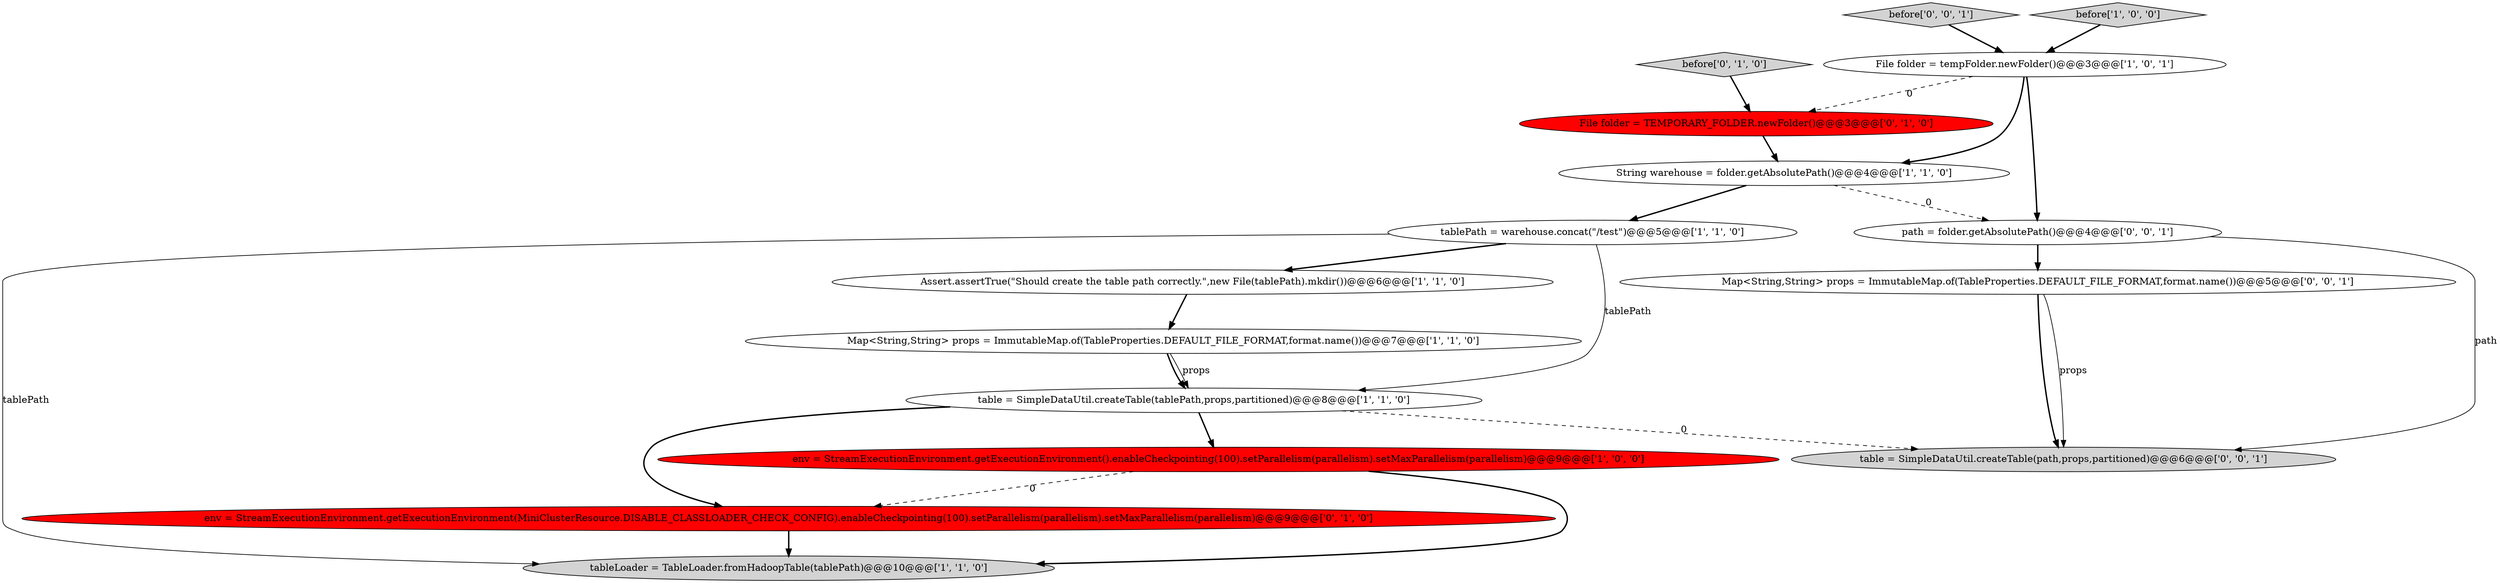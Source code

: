 digraph {
12 [style = filled, label = "Map<String,String> props = ImmutableMap.of(TableProperties.DEFAULT_FILE_FORMAT,format.name())@@@5@@@['0', '0', '1']", fillcolor = white, shape = ellipse image = "AAA0AAABBB3BBB"];
6 [style = filled, label = "File folder = tempFolder.newFolder()@@@3@@@['1', '0', '1']", fillcolor = white, shape = ellipse image = "AAA0AAABBB1BBB"];
10 [style = filled, label = "env = StreamExecutionEnvironment.getExecutionEnvironment(MiniClusterResource.DISABLE_CLASSLOADER_CHECK_CONFIG).enableCheckpointing(100).setParallelism(parallelism).setMaxParallelism(parallelism)@@@9@@@['0', '1', '0']", fillcolor = red, shape = ellipse image = "AAA1AAABBB2BBB"];
5 [style = filled, label = "Assert.assertTrue(\"Should create the table path correctly.\",new File(tablePath).mkdir())@@@6@@@['1', '1', '0']", fillcolor = white, shape = ellipse image = "AAA0AAABBB1BBB"];
13 [style = filled, label = "before['0', '0', '1']", fillcolor = lightgray, shape = diamond image = "AAA0AAABBB3BBB"];
3 [style = filled, label = "table = SimpleDataUtil.createTable(tablePath,props,partitioned)@@@8@@@['1', '1', '0']", fillcolor = white, shape = ellipse image = "AAA0AAABBB1BBB"];
15 [style = filled, label = "path = folder.getAbsolutePath()@@@4@@@['0', '0', '1']", fillcolor = white, shape = ellipse image = "AAA0AAABBB3BBB"];
11 [style = filled, label = "before['0', '1', '0']", fillcolor = lightgray, shape = diamond image = "AAA0AAABBB2BBB"];
4 [style = filled, label = "String warehouse = folder.getAbsolutePath()@@@4@@@['1', '1', '0']", fillcolor = white, shape = ellipse image = "AAA0AAABBB1BBB"];
9 [style = filled, label = "File folder = TEMPORARY_FOLDER.newFolder()@@@3@@@['0', '1', '0']", fillcolor = red, shape = ellipse image = "AAA1AAABBB2BBB"];
14 [style = filled, label = "table = SimpleDataUtil.createTable(path,props,partitioned)@@@6@@@['0', '0', '1']", fillcolor = lightgray, shape = ellipse image = "AAA0AAABBB3BBB"];
2 [style = filled, label = "Map<String,String> props = ImmutableMap.of(TableProperties.DEFAULT_FILE_FORMAT,format.name())@@@7@@@['1', '1', '0']", fillcolor = white, shape = ellipse image = "AAA0AAABBB1BBB"];
8 [style = filled, label = "tableLoader = TableLoader.fromHadoopTable(tablePath)@@@10@@@['1', '1', '0']", fillcolor = lightgray, shape = ellipse image = "AAA0AAABBB1BBB"];
0 [style = filled, label = "tablePath = warehouse.concat(\"/test\")@@@5@@@['1', '1', '0']", fillcolor = white, shape = ellipse image = "AAA0AAABBB1BBB"];
1 [style = filled, label = "before['1', '0', '0']", fillcolor = lightgray, shape = diamond image = "AAA0AAABBB1BBB"];
7 [style = filled, label = "env = StreamExecutionEnvironment.getExecutionEnvironment().enableCheckpointing(100).setParallelism(parallelism).setMaxParallelism(parallelism)@@@9@@@['1', '0', '0']", fillcolor = red, shape = ellipse image = "AAA1AAABBB1BBB"];
9->4 [style = bold, label=""];
2->3 [style = bold, label=""];
2->3 [style = solid, label="props"];
6->9 [style = dashed, label="0"];
7->8 [style = bold, label=""];
11->9 [style = bold, label=""];
6->15 [style = bold, label=""];
4->0 [style = bold, label=""];
15->14 [style = solid, label="path"];
0->3 [style = solid, label="tablePath"];
3->10 [style = bold, label=""];
6->4 [style = bold, label=""];
5->2 [style = bold, label=""];
1->6 [style = bold, label=""];
10->8 [style = bold, label=""];
3->7 [style = bold, label=""];
4->15 [style = dashed, label="0"];
12->14 [style = bold, label=""];
0->8 [style = solid, label="tablePath"];
7->10 [style = dashed, label="0"];
15->12 [style = bold, label=""];
13->6 [style = bold, label=""];
3->14 [style = dashed, label="0"];
12->14 [style = solid, label="props"];
0->5 [style = bold, label=""];
}
